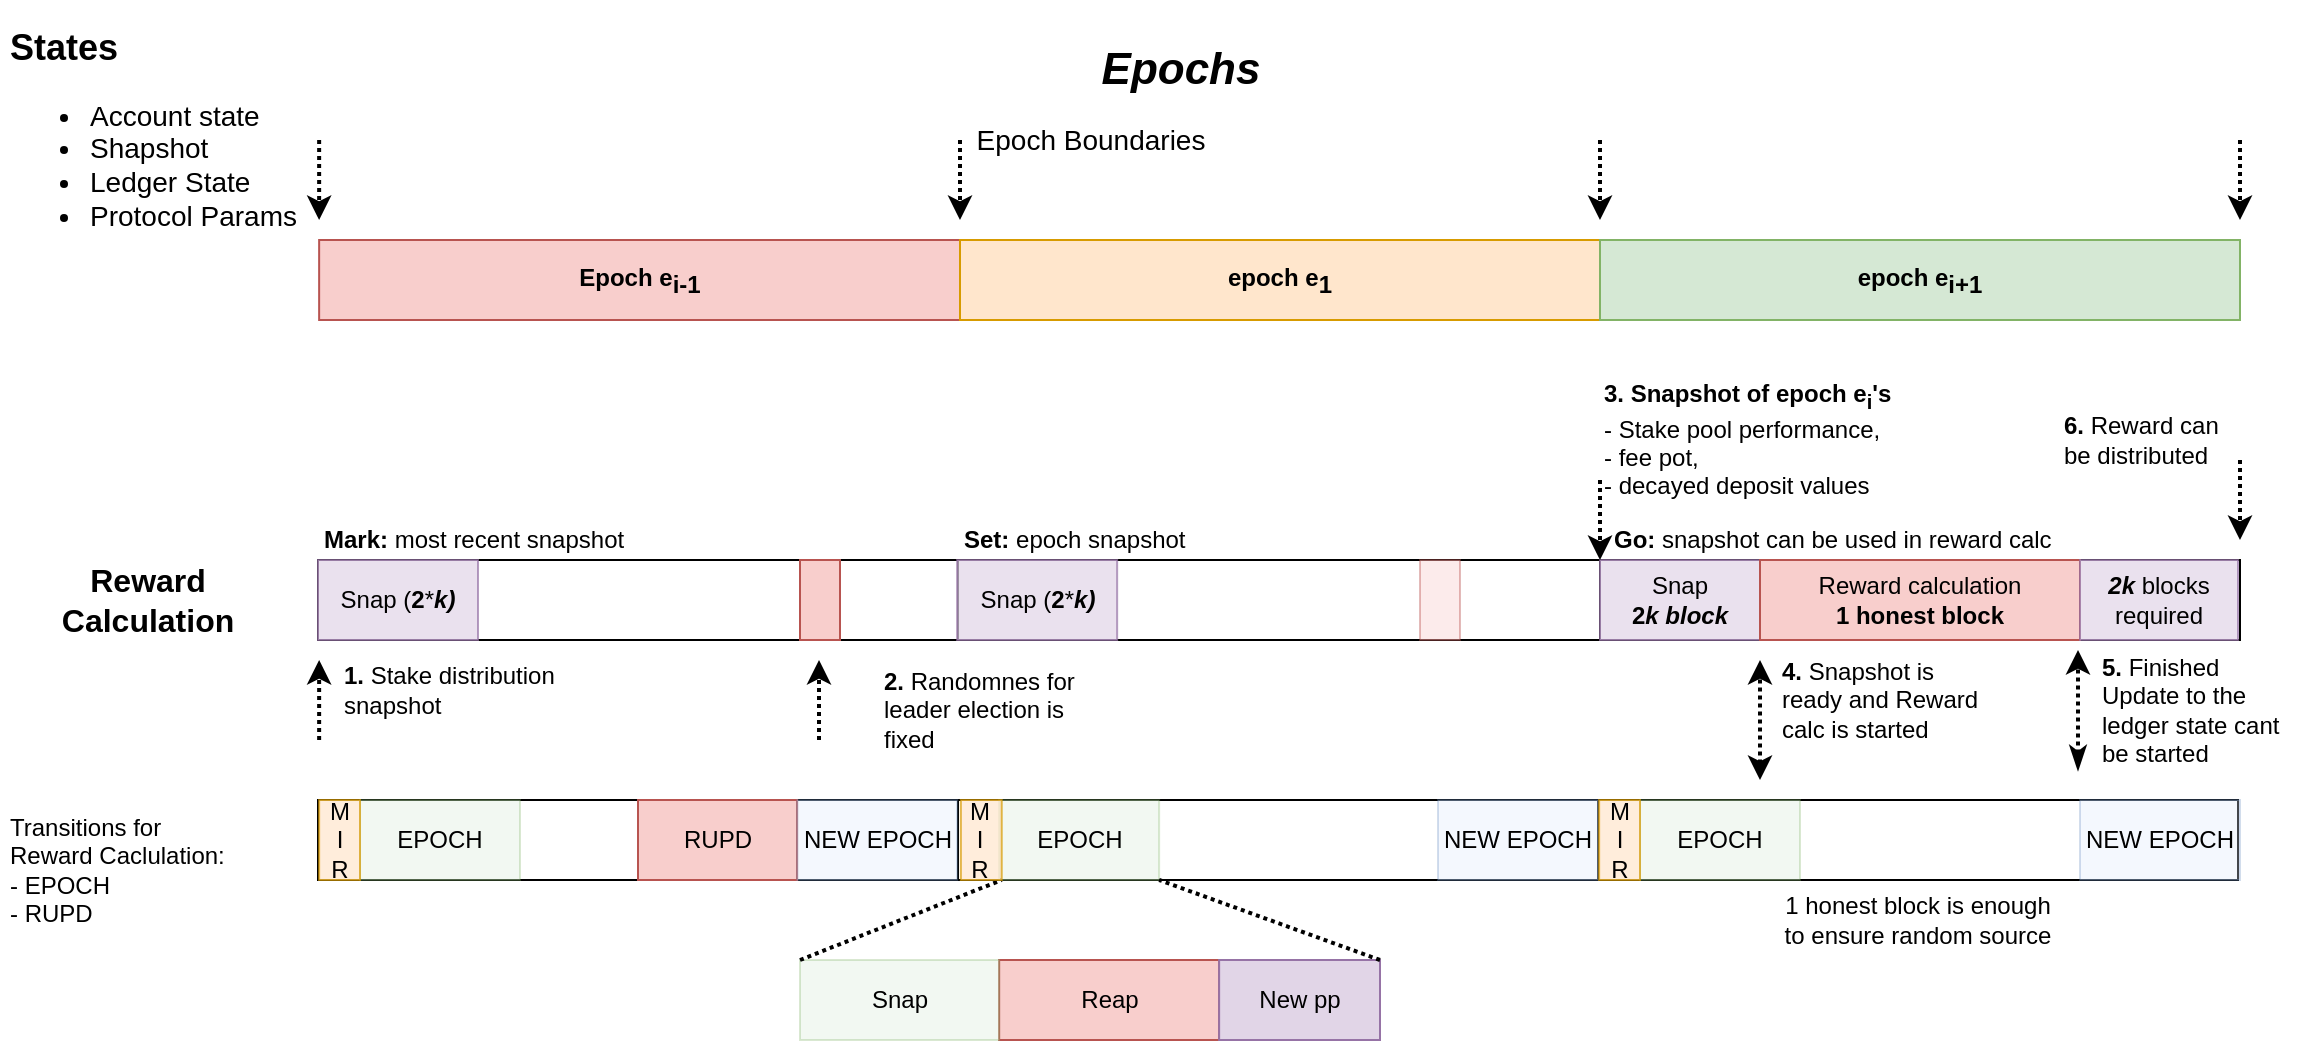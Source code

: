 <mxfile version="13.2.4" type="github">
  <diagram id="DhZqUfJ76sKSV6iJou7Q" name="Page-1">
    <mxGraphModel dx="1181" dy="660" grid="1" gridSize="10" guides="1" tooltips="1" connect="1" arrows="1" fold="1" page="1" pageScale="1" pageWidth="1169" pageHeight="827" math="0" shadow="0">
      <root>
        <mxCell id="0" />
        <mxCell id="1" parent="0" />
        <mxCell id="9JOyqpBVN2uxr1GvDzql-64" value="" style="rounded=0;whiteSpace=wrap;html=1;" vertex="1" parent="1">
          <mxGeometry x="799" y="400" width="320" height="40" as="geometry" />
        </mxCell>
        <mxCell id="9JOyqpBVN2uxr1GvDzql-66" value="" style="rounded=0;whiteSpace=wrap;html=1;" vertex="1" parent="1">
          <mxGeometry x="159" y="400" width="320" height="40" as="geometry" />
        </mxCell>
        <mxCell id="9JOyqpBVN2uxr1GvDzql-68" value="" style="rounded=0;whiteSpace=wrap;html=1;" vertex="1" parent="1">
          <mxGeometry x="479" y="400" width="320" height="40" as="geometry" />
        </mxCell>
        <mxCell id="9JOyqpBVN2uxr1GvDzql-1" value="&lt;span style=&quot;font-weight: 700&quot;&gt;Epoch e&lt;/span&gt;&lt;sub style=&quot;font-weight: 700 ; font-size: 12px&quot;&gt;i-1&lt;/sub&gt;" style="rounded=0;whiteSpace=wrap;html=1;fillColor=#f8cecc;strokeColor=#b85450;" vertex="1" parent="1">
          <mxGeometry x="159.57" y="120" width="320.43" height="40" as="geometry" />
        </mxCell>
        <mxCell id="9JOyqpBVN2uxr1GvDzql-2" value="&lt;span style=&quot;font-weight: 700&quot;&gt;epoch e&lt;/span&gt;&lt;sub style=&quot;font-weight: 700 ; font-size: 12px&quot;&gt;1&lt;/sub&gt;" style="rounded=0;whiteSpace=wrap;html=1;fillColor=#ffe6cc;strokeColor=#d79b00;" vertex="1" parent="1">
          <mxGeometry x="480" y="120" width="320" height="40" as="geometry" />
        </mxCell>
        <mxCell id="9JOyqpBVN2uxr1GvDzql-4" value="&lt;span style=&quot;font-weight: 700&quot;&gt;epoch e&lt;/span&gt;&lt;sub style=&quot;font-weight: 700 ; font-size: 12px&quot;&gt;i+1&lt;/sub&gt;" style="rounded=0;whiteSpace=wrap;html=1;fillColor=#d5e8d4;strokeColor=#82b366;" vertex="1" parent="1">
          <mxGeometry x="800" y="120" width="320" height="40" as="geometry" />
        </mxCell>
        <mxCell id="9JOyqpBVN2uxr1GvDzql-5" value="Epochs" style="text;html=1;align=center;verticalAlign=middle;resizable=0;points=[];autosize=1;fontSize=22;fontStyle=3" vertex="1" parent="1">
          <mxGeometry x="545" y="20" width="90" height="30" as="geometry" />
        </mxCell>
        <mxCell id="9JOyqpBVN2uxr1GvDzql-10" value="" style="rounded=0;whiteSpace=wrap;html=1;" vertex="1" parent="1">
          <mxGeometry x="800" y="280" width="320" height="40" as="geometry" />
        </mxCell>
        <mxCell id="9JOyqpBVN2uxr1GvDzql-11" value="" style="endArrow=classic;html=1;fontSize=17;strokeWidth=2;dashed=1;dashPattern=1 1;" edge="1" parent="1">
          <mxGeometry width="50" height="50" relative="1" as="geometry">
            <mxPoint x="159.57" y="70" as="sourcePoint" />
            <mxPoint x="159.57" y="110" as="targetPoint" />
          </mxGeometry>
        </mxCell>
        <mxCell id="9JOyqpBVN2uxr1GvDzql-15" value="Epoch Boundaries" style="text;html=1;align=center;verticalAlign=middle;resizable=0;points=[];autosize=1;fontSize=14;" vertex="1" parent="1">
          <mxGeometry x="480" y="60" width="130" height="20" as="geometry" />
        </mxCell>
        <mxCell id="9JOyqpBVN2uxr1GvDzql-42" value="Reap" style="rounded=0;whiteSpace=wrap;html=1;fillColor=#f8cecc;strokeColor=#b85450;" vertex="1" parent="1">
          <mxGeometry x="499.57" y="480" width="110" height="40" as="geometry" />
        </mxCell>
        <mxCell id="9JOyqpBVN2uxr1GvDzql-47" value="" style="endArrow=classic;html=1;fontSize=17;strokeWidth=2;dashed=1;dashPattern=1 1;" edge="1" parent="1">
          <mxGeometry width="50" height="50" relative="1" as="geometry">
            <mxPoint x="480" y="70" as="sourcePoint" />
            <mxPoint x="480" y="110" as="targetPoint" />
          </mxGeometry>
        </mxCell>
        <mxCell id="9JOyqpBVN2uxr1GvDzql-48" value="" style="endArrow=classic;html=1;fontSize=17;strokeWidth=2;dashed=1;dashPattern=1 1;" edge="1" parent="1">
          <mxGeometry width="50" height="50" relative="1" as="geometry">
            <mxPoint x="1120" y="70" as="sourcePoint" />
            <mxPoint x="1120" y="110" as="targetPoint" />
          </mxGeometry>
        </mxCell>
        <mxCell id="9JOyqpBVN2uxr1GvDzql-49" value="" style="endArrow=classic;html=1;fontSize=17;strokeWidth=2;dashed=1;dashPattern=1 1;" edge="1" parent="1">
          <mxGeometry width="50" height="50" relative="1" as="geometry">
            <mxPoint x="800" y="70" as="sourcePoint" />
            <mxPoint x="800" y="110" as="targetPoint" />
          </mxGeometry>
        </mxCell>
        <mxCell id="9JOyqpBVN2uxr1GvDzql-50" value="Snap" style="rounded=0;whiteSpace=wrap;html=1;fillColor=#d5e8d4;strokeColor=#82b366;opacity=30;" vertex="1" parent="1">
          <mxGeometry x="400" y="480" width="99.57" height="40" as="geometry" />
        </mxCell>
        <mxCell id="9JOyqpBVN2uxr1GvDzql-60" value="" style="rounded=0;whiteSpace=wrap;html=1;" vertex="1" parent="1">
          <mxGeometry x="159" y="280" width="320" height="40" as="geometry" />
        </mxCell>
        <mxCell id="9JOyqpBVN2uxr1GvDzql-61" value="Snap (&lt;b&gt;2&lt;/b&gt;*&lt;b&gt;&lt;i&gt;k)&lt;/i&gt;&lt;/b&gt;" style="rounded=0;whiteSpace=wrap;html=1;fillColor=#e1d5e7;strokeColor=#9673a6;opacity=70;" vertex="1" parent="1">
          <mxGeometry x="159" y="280" width="80" height="40" as="geometry" />
        </mxCell>
        <mxCell id="9JOyqpBVN2uxr1GvDzql-62" value="" style="rounded=0;whiteSpace=wrap;html=1;" vertex="1" parent="1">
          <mxGeometry x="479" y="280" width="321" height="40" as="geometry" />
        </mxCell>
        <mxCell id="9JOyqpBVN2uxr1GvDzql-83" value="New pp" style="rounded=0;whiteSpace=wrap;html=1;fillColor=#e1d5e7;strokeColor=#9673a6;" vertex="1" parent="1">
          <mxGeometry x="609.57" y="480" width="80.43" height="40" as="geometry" />
        </mxCell>
        <mxCell id="9JOyqpBVN2uxr1GvDzql-85" value="&lt;p style=&quot;line-height: 90%&quot;&gt;&lt;/p&gt;&lt;h1 style=&quot;font-size: 18px&quot;&gt;States&lt;/h1&gt;&lt;p&gt;&lt;/p&gt;&lt;ul&gt;&lt;li&gt;Account state&lt;/li&gt;&lt;li&gt;Shapshot&lt;/li&gt;&lt;li&gt;Ledger State&lt;/li&gt;&lt;li&gt;Protocol Params&lt;/li&gt;&lt;/ul&gt;&lt;p&gt;&lt;/p&gt;&lt;p&gt;&lt;/p&gt;" style="text;html=1;strokeColor=none;fillColor=none;spacing=5;spacingTop=-20;whiteSpace=wrap;overflow=hidden;rounded=0;fontSize=14;opacity=30;align=left;" vertex="1" parent="1">
          <mxGeometry y="10" width="170" height="110" as="geometry" />
        </mxCell>
        <mxCell id="9JOyqpBVN2uxr1GvDzql-32" value="" style="rounded=0;whiteSpace=wrap;html=1;fillColor=#f8cecc;strokeColor=#b85450;" vertex="1" parent="1">
          <mxGeometry x="400" y="280" width="20" height="40" as="geometry" />
        </mxCell>
        <mxCell id="9JOyqpBVN2uxr1GvDzql-91" value="" style="endArrow=classic;html=1;fontSize=17;strokeWidth=2;dashed=1;dashPattern=1 1;" edge="1" parent="1">
          <mxGeometry width="50" height="50" relative="1" as="geometry">
            <mxPoint x="159.57" y="370" as="sourcePoint" />
            <mxPoint x="159.57" y="330" as="targetPoint" />
          </mxGeometry>
        </mxCell>
        <mxCell id="9JOyqpBVN2uxr1GvDzql-93" value="&lt;b&gt;1. &lt;/b&gt;Stake distribution snapshot" style="text;html=1;strokeColor=none;fillColor=none;align=left;verticalAlign=middle;whiteSpace=wrap;rounded=0;fontSize=12;opacity=30;" vertex="1" parent="1">
          <mxGeometry x="170" y="320" width="110" height="50" as="geometry" />
        </mxCell>
        <mxCell id="9JOyqpBVN2uxr1GvDzql-94" value="" style="endArrow=classic;html=1;fontSize=17;strokeWidth=2;dashed=1;dashPattern=1 1;" edge="1" parent="1">
          <mxGeometry width="50" height="50" relative="1" as="geometry">
            <mxPoint x="409.5" y="370" as="sourcePoint" />
            <mxPoint x="409.5" y="330" as="targetPoint" />
          </mxGeometry>
        </mxCell>
        <mxCell id="9JOyqpBVN2uxr1GvDzql-96" value="&lt;b&gt;2. &lt;/b&gt;Randomnes for leader election is fixed" style="text;html=1;strokeColor=none;fillColor=none;align=left;verticalAlign=middle;whiteSpace=wrap;rounded=0;fontSize=12;opacity=30;" vertex="1" parent="1">
          <mxGeometry x="440" y="335" width="100.43" height="40" as="geometry" />
        </mxCell>
        <mxCell id="9JOyqpBVN2uxr1GvDzql-97" value="Snap &lt;br&gt;&lt;b&gt;2&lt;/b&gt;&lt;b&gt;&lt;i&gt;k block&lt;/i&gt;&lt;/b&gt;" style="rounded=0;whiteSpace=wrap;html=1;fillColor=#e1d5e7;strokeColor=#9673a6;opacity=70;" vertex="1" parent="1">
          <mxGeometry x="800" y="280" width="80" height="40" as="geometry" />
        </mxCell>
        <mxCell id="9JOyqpBVN2uxr1GvDzql-98" value="" style="endArrow=classic;html=1;fontSize=17;strokeWidth=2;dashed=1;dashPattern=1 1;" edge="1" parent="1">
          <mxGeometry width="50" height="50" relative="1" as="geometry">
            <mxPoint x="800" y="240" as="sourcePoint" />
            <mxPoint x="800" y="280" as="targetPoint" />
          </mxGeometry>
        </mxCell>
        <mxCell id="9JOyqpBVN2uxr1GvDzql-99" value="&lt;b&gt;3. Snapshot of epoch e&lt;sub&gt;i&lt;/sub&gt;&#39;s&lt;br&gt;&lt;/b&gt;- Stake pool performance,&lt;br&gt;- fee pot,&lt;br&gt;- decayed deposit values" style="text;html=1;strokeColor=none;fillColor=none;align=left;verticalAlign=middle;whiteSpace=wrap;rounded=0;fontSize=12;opacity=30;" vertex="1" parent="1">
          <mxGeometry x="800" y="195" width="186.21" height="50" as="geometry" />
        </mxCell>
        <mxCell id="9JOyqpBVN2uxr1GvDzql-100" value="Reward Calculation" style="text;html=1;strokeColor=none;fillColor=none;align=center;verticalAlign=middle;whiteSpace=wrap;rounded=0;fontSize=16;opacity=30;fontStyle=1" vertex="1" parent="1">
          <mxGeometry x="39" y="290" width="70" height="20" as="geometry" />
        </mxCell>
        <mxCell id="9JOyqpBVN2uxr1GvDzql-101" value="Reward calculation&lt;br&gt;&lt;b&gt;1 honest block&lt;/b&gt;" style="rounded=0;whiteSpace=wrap;html=1;fillColor=#f8cecc;strokeColor=#b85450;" vertex="1" parent="1">
          <mxGeometry x="880" y="280" width="160" height="40" as="geometry" />
        </mxCell>
        <mxCell id="9JOyqpBVN2uxr1GvDzql-102" value="" style="endArrow=classic;html=1;fontSize=17;strokeWidth=2;dashed=1;dashPattern=1 1;startArrow=classic;startFill=1;" edge="1" parent="1">
          <mxGeometry width="50" height="50" relative="1" as="geometry">
            <mxPoint x="880" y="390" as="sourcePoint" />
            <mxPoint x="880" y="330" as="targetPoint" />
          </mxGeometry>
        </mxCell>
        <mxCell id="9JOyqpBVN2uxr1GvDzql-103" value="" style="endArrow=classic;html=1;fontSize=17;strokeWidth=2;dashed=1;dashPattern=1 1;startArrow=classicThin;startFill=1;" edge="1" parent="1">
          <mxGeometry width="50" height="50" relative="1" as="geometry">
            <mxPoint x="1039" y="385" as="sourcePoint" />
            <mxPoint x="1039" y="325" as="targetPoint" />
          </mxGeometry>
        </mxCell>
        <mxCell id="9JOyqpBVN2uxr1GvDzql-104" value="&lt;b&gt;4.&lt;/b&gt; Snapshot is ready and&amp;nbsp;Reward calc is started" style="text;html=1;strokeColor=none;fillColor=none;align=left;verticalAlign=middle;whiteSpace=wrap;rounded=0;fontSize=12;opacity=30;" vertex="1" parent="1">
          <mxGeometry x="888.57" y="325" width="110" height="50" as="geometry" />
        </mxCell>
        <mxCell id="9JOyqpBVN2uxr1GvDzql-105" value="&lt;b&gt;5. &lt;/b&gt;Finished&lt;br&gt;Update to the ledger state cant be started" style="text;html=1;strokeColor=none;fillColor=none;align=left;verticalAlign=middle;whiteSpace=wrap;rounded=0;fontSize=12;opacity=30;" vertex="1" parent="1">
          <mxGeometry x="1049" y="335" width="101" height="40" as="geometry" />
        </mxCell>
        <mxCell id="9JOyqpBVN2uxr1GvDzql-106" value="" style="endArrow=classic;html=1;fontSize=17;strokeWidth=2;dashed=1;dashPattern=1 1;" edge="1" parent="1">
          <mxGeometry width="50" height="50" relative="1" as="geometry">
            <mxPoint x="1120" y="230" as="sourcePoint" />
            <mxPoint x="1120" y="270" as="targetPoint" />
          </mxGeometry>
        </mxCell>
        <mxCell id="9JOyqpBVN2uxr1GvDzql-108" value="&lt;b&gt;6. &lt;/b&gt;Reward can be distributed" style="text;html=1;strokeColor=none;fillColor=none;align=left;verticalAlign=middle;whiteSpace=wrap;rounded=0;fontSize=12;opacity=30;" vertex="1" parent="1">
          <mxGeometry x="1030" y="200" width="80" height="40" as="geometry" />
        </mxCell>
        <mxCell id="9JOyqpBVN2uxr1GvDzql-111" value="Snap (&lt;b&gt;2&lt;/b&gt;*&lt;b&gt;&lt;i&gt;k)&lt;/i&gt;&lt;/b&gt;" style="rounded=0;whiteSpace=wrap;html=1;fillColor=#e1d5e7;strokeColor=#9673a6;opacity=70;" vertex="1" parent="1">
          <mxGeometry x="478.57" y="280" width="80" height="40" as="geometry" />
        </mxCell>
        <mxCell id="9JOyqpBVN2uxr1GvDzql-114" value="" style="rounded=0;whiteSpace=wrap;html=1;fillColor=#f8cecc;strokeColor=#b85450;opacity=40;" vertex="1" parent="1">
          <mxGeometry x="710.0" y="280" width="20" height="40" as="geometry" />
        </mxCell>
        <mxCell id="9JOyqpBVN2uxr1GvDzql-118" value="&lt;b&gt;Mark:&lt;/b&gt; most recent snapshot" style="text;html=1;strokeColor=none;fillColor=none;align=left;verticalAlign=middle;whiteSpace=wrap;rounded=0;fontSize=12;opacity=40;" vertex="1" parent="1">
          <mxGeometry x="159.57" y="260" width="161" height="20" as="geometry" />
        </mxCell>
        <mxCell id="9JOyqpBVN2uxr1GvDzql-119" value="&lt;b&gt;Go:&lt;/b&gt;&amp;nbsp;snapshot can be used in reward calc" style="text;html=1;strokeColor=none;fillColor=none;align=left;verticalAlign=middle;whiteSpace=wrap;rounded=0;fontSize=12;opacity=40;" vertex="1" parent="1">
          <mxGeometry x="804.5" y="260" width="235.5" height="20" as="geometry" />
        </mxCell>
        <mxCell id="9JOyqpBVN2uxr1GvDzql-120" value="&lt;b&gt;Set: &lt;/b&gt;epoch snapshot" style="text;html=1;strokeColor=none;fillColor=none;align=left;verticalAlign=middle;whiteSpace=wrap;rounded=0;fontSize=12;opacity=40;" vertex="1" parent="1">
          <mxGeometry x="480" y="260" width="161" height="20" as="geometry" />
        </mxCell>
        <mxCell id="9JOyqpBVN2uxr1GvDzql-121" value="Transitions for &lt;br&gt;Reward Caclulation:&lt;br&gt;- EPOCH&lt;br&gt;&lt;div&gt;&lt;span&gt;- RUPD&lt;/span&gt;&lt;/div&gt;" style="text;html=1;strokeColor=none;fillColor=none;align=left;verticalAlign=middle;whiteSpace=wrap;rounded=0;fontSize=12;opacity=40;" vertex="1" parent="1">
          <mxGeometry x="3.07" y="400" width="141.86" height="70" as="geometry" />
        </mxCell>
        <mxCell id="9JOyqpBVN2uxr1GvDzql-122" value="EPOCH" style="rounded=0;whiteSpace=wrap;html=1;fillColor=#d5e8d4;strokeColor=#82b366;opacity=30;" vertex="1" parent="1">
          <mxGeometry x="499.57" y="400" width="80" height="40" as="geometry" />
        </mxCell>
        <mxCell id="9JOyqpBVN2uxr1GvDzql-123" value="EPOCH" style="rounded=0;whiteSpace=wrap;html=1;fillColor=#d5e8d4;strokeColor=#82b366;opacity=30;" vertex="1" parent="1">
          <mxGeometry x="820" y="400" width="80" height="40" as="geometry" />
        </mxCell>
        <mxCell id="9JOyqpBVN2uxr1GvDzql-124" value="EPOCH" style="rounded=0;whiteSpace=wrap;html=1;fillColor=#d5e8d4;strokeColor=#82b366;opacity=30;" vertex="1" parent="1">
          <mxGeometry x="180" y="400" width="80" height="40" as="geometry" />
        </mxCell>
        <mxCell id="9JOyqpBVN2uxr1GvDzql-127" value="RUPD" style="rounded=0;whiteSpace=wrap;html=1;fillColor=#f8cecc;strokeColor=#b85450;" vertex="1" parent="1">
          <mxGeometry x="319" y="400" width="79.57" height="40" as="geometry" />
        </mxCell>
        <mxCell id="9JOyqpBVN2uxr1GvDzql-130" value="&lt;b&gt;&lt;i&gt;2k&lt;/i&gt;&lt;/b&gt; blocks required" style="rounded=0;whiteSpace=wrap;html=1;fillColor=#e1d5e7;strokeColor=#9673a6;opacity=70;" vertex="1" parent="1">
          <mxGeometry x="1040" y="280" width="79" height="40" as="geometry" />
        </mxCell>
        <mxCell id="9JOyqpBVN2uxr1GvDzql-133" value="1 honest block is enough to ensure random source" style="text;html=1;strokeColor=none;fillColor=none;align=center;verticalAlign=middle;whiteSpace=wrap;rounded=0;fontSize=12;opacity=40;" vertex="1" parent="1">
          <mxGeometry x="888.57" y="440" width="140" height="40" as="geometry" />
        </mxCell>
        <mxCell id="9JOyqpBVN2uxr1GvDzql-134" value="NEW EPOCH" style="rounded=0;whiteSpace=wrap;html=1;fillColor=#dae8fc;strokeColor=#6c8ebf;opacity=30;" vertex="1" parent="1">
          <mxGeometry x="398.57" y="400" width="80" height="40" as="geometry" />
        </mxCell>
        <mxCell id="9JOyqpBVN2uxr1GvDzql-135" value="NEW EPOCH" style="rounded=0;whiteSpace=wrap;html=1;fillColor=#dae8fc;strokeColor=#6c8ebf;opacity=30;" vertex="1" parent="1">
          <mxGeometry x="719" y="400" width="80" height="40" as="geometry" />
        </mxCell>
        <mxCell id="9JOyqpBVN2uxr1GvDzql-136" value="NEW EPOCH" style="rounded=0;whiteSpace=wrap;html=1;fillColor=#dae8fc;strokeColor=#6c8ebf;opacity=30;" vertex="1" parent="1">
          <mxGeometry x="1040" y="400" width="80" height="40" as="geometry" />
        </mxCell>
        <mxCell id="9JOyqpBVN2uxr1GvDzql-137" value="" style="endArrow=none;dashed=1;html=1;dashPattern=1 1;strokeWidth=2;fontSize=12;exitX=0;exitY=0;exitDx=0;exitDy=0;entryX=1;entryY=1;entryDx=0;entryDy=0;" edge="1" parent="1" source="9JOyqpBVN2uxr1GvDzql-50" target="9JOyqpBVN2uxr1GvDzql-140">
          <mxGeometry width="50" height="50" relative="1" as="geometry">
            <mxPoint x="430" y="490" as="sourcePoint" />
            <mxPoint x="480" y="440" as="targetPoint" />
          </mxGeometry>
        </mxCell>
        <mxCell id="9JOyqpBVN2uxr1GvDzql-139" value="" style="endArrow=none;dashed=1;html=1;dashPattern=1 1;strokeWidth=2;fontSize=12;exitX=0;exitY=0;exitDx=0;exitDy=0;entryX=1;entryY=1;entryDx=0;entryDy=0;" edge="1" parent="1" target="9JOyqpBVN2uxr1GvDzql-122">
          <mxGeometry width="50" height="50" relative="1" as="geometry">
            <mxPoint x="690" y="480" as="sourcePoint" />
            <mxPoint x="770" y="440" as="targetPoint" />
          </mxGeometry>
        </mxCell>
        <mxCell id="9JOyqpBVN2uxr1GvDzql-140" value="M&lt;br&gt;I&lt;br&gt;R" style="rounded=0;whiteSpace=wrap;html=1;fillColor=#ffe6cc;strokeColor=#d79b00;opacity=70;" vertex="1" parent="1">
          <mxGeometry x="480.43" y="400" width="20.43" height="40" as="geometry" />
        </mxCell>
        <mxCell id="9JOyqpBVN2uxr1GvDzql-141" value="M&lt;br&gt;I&lt;br&gt;R" style="rounded=0;whiteSpace=wrap;html=1;fillColor=#ffe6cc;strokeColor=#d79b00;opacity=70;" vertex="1" parent="1">
          <mxGeometry x="799.57" y="400" width="20.43" height="40" as="geometry" />
        </mxCell>
        <mxCell id="9JOyqpBVN2uxr1GvDzql-142" value="M&lt;br&gt;I&lt;br&gt;R" style="rounded=0;whiteSpace=wrap;html=1;fillColor=#ffe6cc;strokeColor=#d79b00;opacity=70;" vertex="1" parent="1">
          <mxGeometry x="159.57" y="400" width="20.43" height="40" as="geometry" />
        </mxCell>
      </root>
    </mxGraphModel>
  </diagram>
</mxfile>
